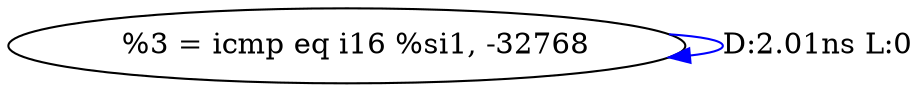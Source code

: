 digraph {
Node0x3117280[label="  %3 = icmp eq i16 %si1, -32768"];
Node0x3117280 -> Node0x3117280[label="D:2.01ns L:0",color=blue];
}
